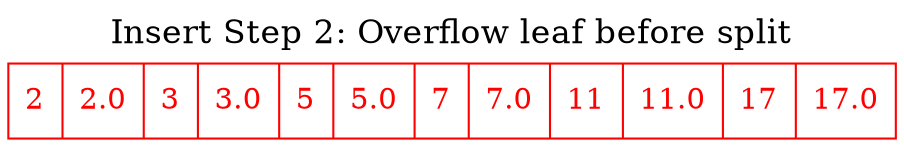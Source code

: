 digraph BPlusTree {
    node [shape=record];
    label = "Insert Step 2: Overflow leaf before split";
    labelloc = "top";
    fontsize = 16;
    Leaf0 [label="<f0> 2 | 2.0 | <f1> 3 | 3.0 | <f2> 5 | 5.0 | <f3> 7 | 7.0 | <f4> 11 | 11.0 | <f5> 17 | 17.0", color=red, fontcolor=red];
}
